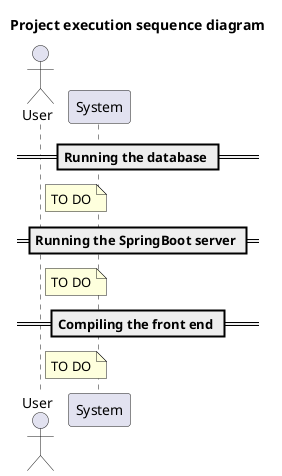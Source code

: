 @startuml
title Project execution sequence diagram

actor "User" as U
participant "System" as S

== Running the database ==

note right of U : TO DO

== Running the SpringBoot server ==

note right of U : TO DO

== Compiling the front end ==

note right of U : TO DO

@enduml